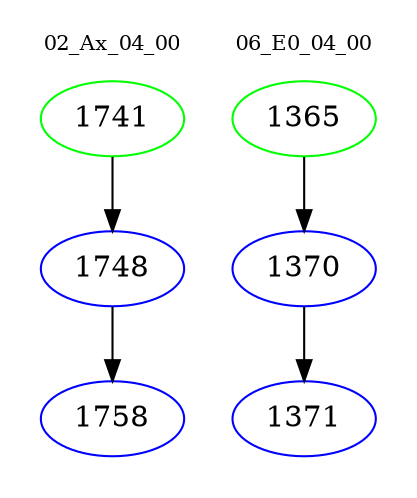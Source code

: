 digraph{
subgraph cluster_0 {
color = white
label = "02_Ax_04_00";
fontsize=10;
T0_1741 [label="1741", color="green"]
T0_1741 -> T0_1748 [color="black"]
T0_1748 [label="1748", color="blue"]
T0_1748 -> T0_1758 [color="black"]
T0_1758 [label="1758", color="blue"]
}
subgraph cluster_1 {
color = white
label = "06_E0_04_00";
fontsize=10;
T1_1365 [label="1365", color="green"]
T1_1365 -> T1_1370 [color="black"]
T1_1370 [label="1370", color="blue"]
T1_1370 -> T1_1371 [color="black"]
T1_1371 [label="1371", color="blue"]
}
}
